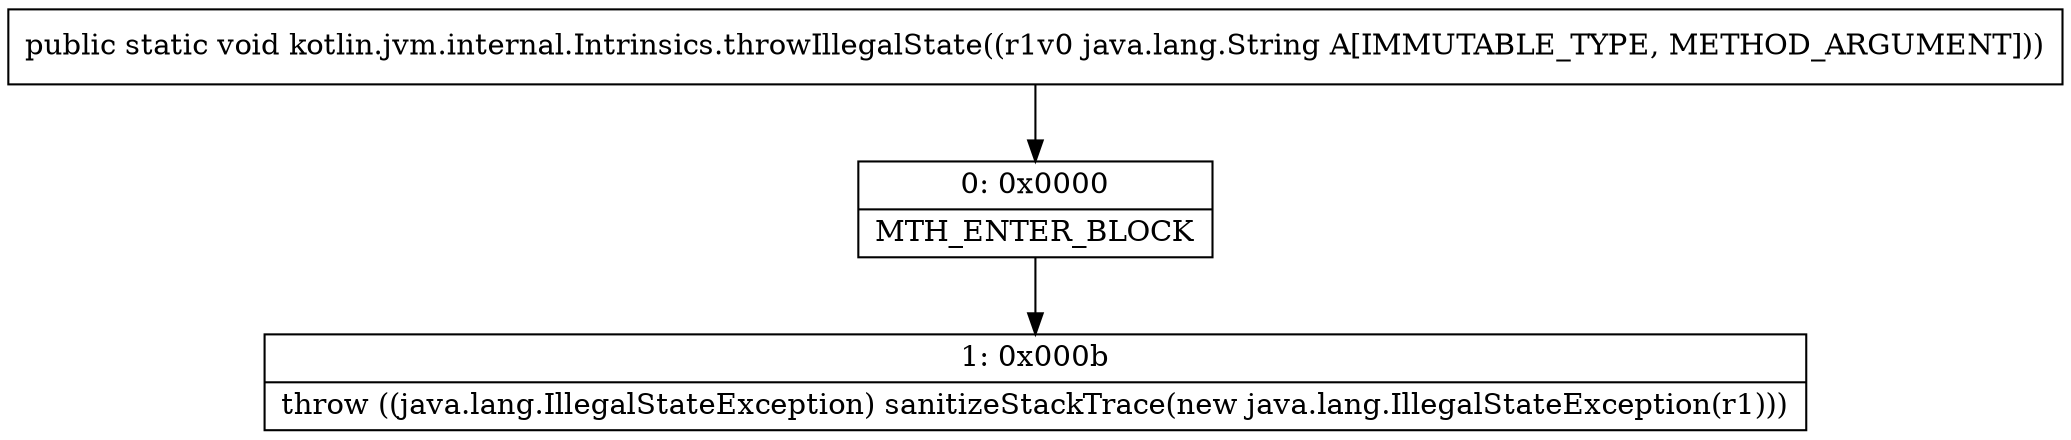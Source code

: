 digraph "CFG forkotlin.jvm.internal.Intrinsics.throwIllegalState(Ljava\/lang\/String;)V" {
Node_0 [shape=record,label="{0\:\ 0x0000|MTH_ENTER_BLOCK\l}"];
Node_1 [shape=record,label="{1\:\ 0x000b|throw ((java.lang.IllegalStateException) sanitizeStackTrace(new java.lang.IllegalStateException(r1)))\l}"];
MethodNode[shape=record,label="{public static void kotlin.jvm.internal.Intrinsics.throwIllegalState((r1v0 java.lang.String A[IMMUTABLE_TYPE, METHOD_ARGUMENT])) }"];
MethodNode -> Node_0;
Node_0 -> Node_1;
}

